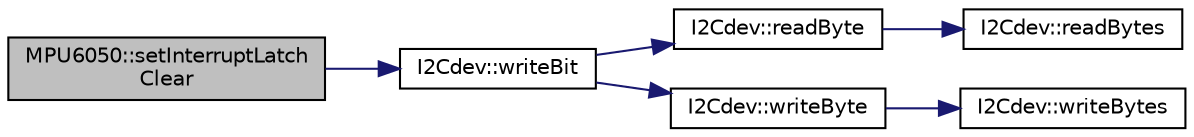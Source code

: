 digraph "MPU6050::setInterruptLatchClear"
{
  edge [fontname="Helvetica",fontsize="10",labelfontname="Helvetica",labelfontsize="10"];
  node [fontname="Helvetica",fontsize="10",shape=record];
  rankdir="LR";
  Node1067 [label="MPU6050::setInterruptLatch\lClear",height=0.2,width=0.4,color="black", fillcolor="grey75", style="filled", fontcolor="black"];
  Node1067 -> Node1068 [color="midnightblue",fontsize="10",style="solid",fontname="Helvetica"];
  Node1068 [label="I2Cdev::writeBit",height=0.2,width=0.4,color="black", fillcolor="white", style="filled",URL="$class_i2_cdev.html#aa68890af87de5471d32e583ebbd91acb",tooltip="write a single bit in an 8-bit device register. "];
  Node1068 -> Node1069 [color="midnightblue",fontsize="10",style="solid",fontname="Helvetica"];
  Node1069 [label="I2Cdev::readByte",height=0.2,width=0.4,color="black", fillcolor="white", style="filled",URL="$class_i2_cdev.html#aef1db446b45660c6631fc780278ac366",tooltip="Read single byte from an 8-bit device register. "];
  Node1069 -> Node1070 [color="midnightblue",fontsize="10",style="solid",fontname="Helvetica"];
  Node1070 [label="I2Cdev::readBytes",height=0.2,width=0.4,color="black", fillcolor="white", style="filled",URL="$class_i2_cdev.html#ae1eed9468ce4653e080bfd8481d2ac88",tooltip="Read multiple bytes from an 8-bit device register. "];
  Node1068 -> Node1071 [color="midnightblue",fontsize="10",style="solid",fontname="Helvetica"];
  Node1071 [label="I2Cdev::writeByte",height=0.2,width=0.4,color="black", fillcolor="white", style="filled",URL="$class_i2_cdev.html#aeb297637ef985cd562da465ba61b7042",tooltip="Write single byte to an 8-bit device register. "];
  Node1071 -> Node1072 [color="midnightblue",fontsize="10",style="solid",fontname="Helvetica"];
  Node1072 [label="I2Cdev::writeBytes",height=0.2,width=0.4,color="black", fillcolor="white", style="filled",URL="$class_i2_cdev.html#aa4e39cac6c0eac5112f9132084bcc93e"];
}
